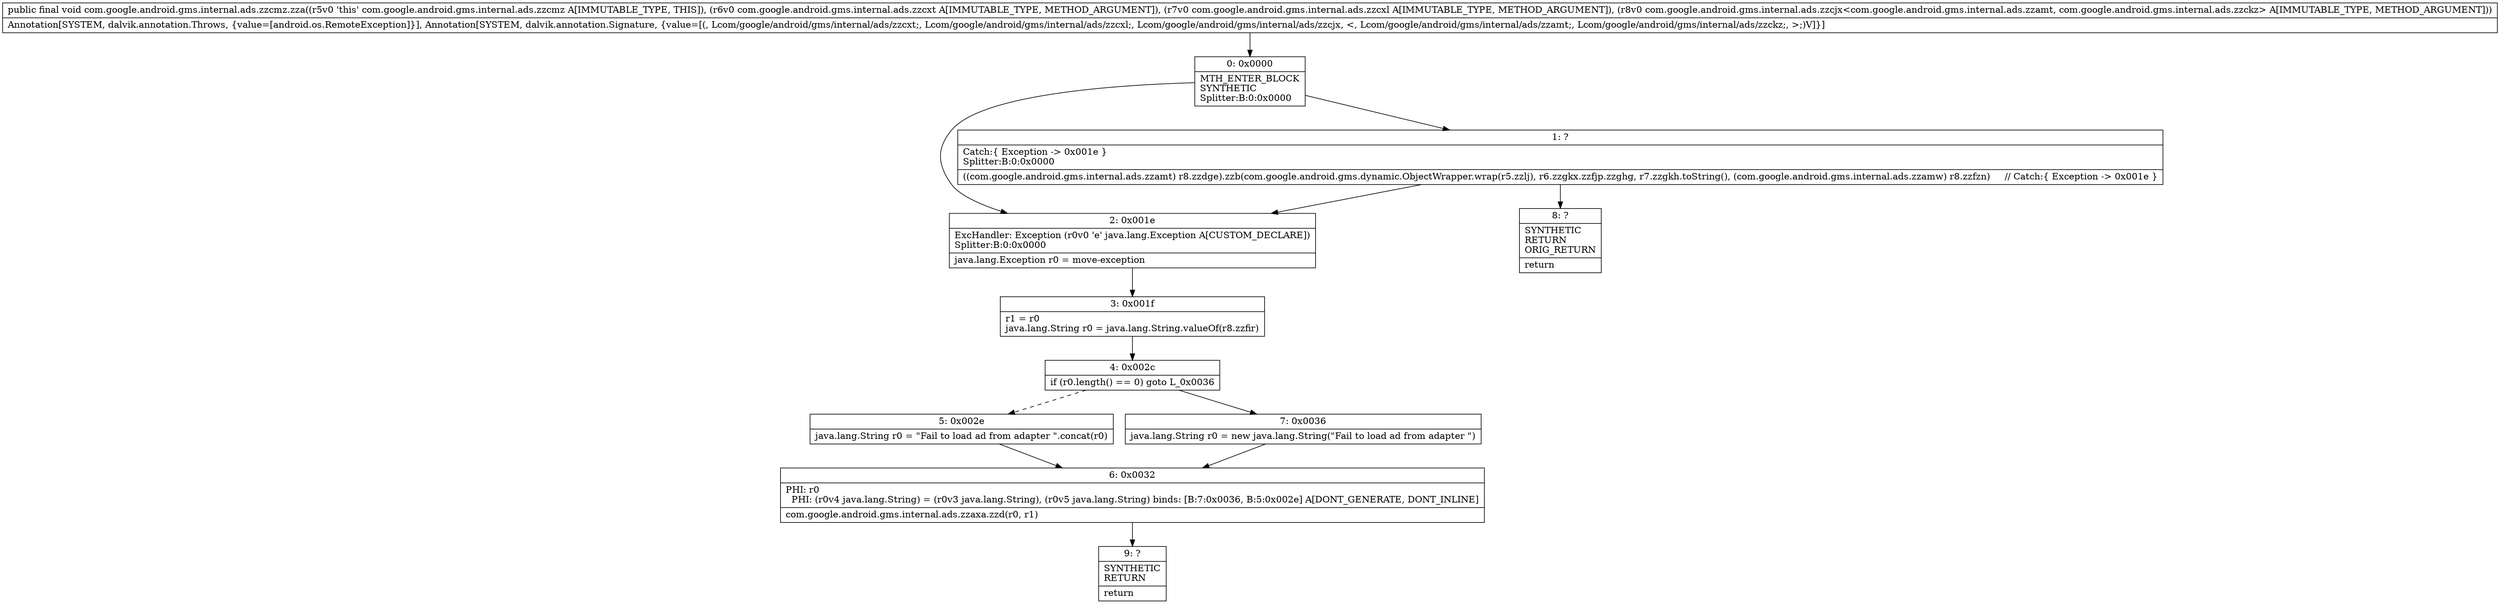 digraph "CFG forcom.google.android.gms.internal.ads.zzcmz.zza(Lcom\/google\/android\/gms\/internal\/ads\/zzcxt;Lcom\/google\/android\/gms\/internal\/ads\/zzcxl;Lcom\/google\/android\/gms\/internal\/ads\/zzcjx;)V" {
Node_0 [shape=record,label="{0\:\ 0x0000|MTH_ENTER_BLOCK\lSYNTHETIC\lSplitter:B:0:0x0000\l}"];
Node_1 [shape=record,label="{1\:\ ?|Catch:\{ Exception \-\> 0x001e \}\lSplitter:B:0:0x0000\l|((com.google.android.gms.internal.ads.zzamt) r8.zzdge).zzb(com.google.android.gms.dynamic.ObjectWrapper.wrap(r5.zzlj), r6.zzgkx.zzfjp.zzghg, r7.zzgkh.toString(), (com.google.android.gms.internal.ads.zzamw) r8.zzfzn)     \/\/ Catch:\{ Exception \-\> 0x001e \}\l}"];
Node_2 [shape=record,label="{2\:\ 0x001e|ExcHandler: Exception (r0v0 'e' java.lang.Exception A[CUSTOM_DECLARE])\lSplitter:B:0:0x0000\l|java.lang.Exception r0 = move\-exception\l}"];
Node_3 [shape=record,label="{3\:\ 0x001f|r1 = r0\ljava.lang.String r0 = java.lang.String.valueOf(r8.zzfir)\l}"];
Node_4 [shape=record,label="{4\:\ 0x002c|if (r0.length() == 0) goto L_0x0036\l}"];
Node_5 [shape=record,label="{5\:\ 0x002e|java.lang.String r0 = \"Fail to load ad from adapter \".concat(r0)\l}"];
Node_6 [shape=record,label="{6\:\ 0x0032|PHI: r0 \l  PHI: (r0v4 java.lang.String) = (r0v3 java.lang.String), (r0v5 java.lang.String) binds: [B:7:0x0036, B:5:0x002e] A[DONT_GENERATE, DONT_INLINE]\l|com.google.android.gms.internal.ads.zzaxa.zzd(r0, r1)\l}"];
Node_7 [shape=record,label="{7\:\ 0x0036|java.lang.String r0 = new java.lang.String(\"Fail to load ad from adapter \")\l}"];
Node_8 [shape=record,label="{8\:\ ?|SYNTHETIC\lRETURN\lORIG_RETURN\l|return\l}"];
Node_9 [shape=record,label="{9\:\ ?|SYNTHETIC\lRETURN\l|return\l}"];
MethodNode[shape=record,label="{public final void com.google.android.gms.internal.ads.zzcmz.zza((r5v0 'this' com.google.android.gms.internal.ads.zzcmz A[IMMUTABLE_TYPE, THIS]), (r6v0 com.google.android.gms.internal.ads.zzcxt A[IMMUTABLE_TYPE, METHOD_ARGUMENT]), (r7v0 com.google.android.gms.internal.ads.zzcxl A[IMMUTABLE_TYPE, METHOD_ARGUMENT]), (r8v0 com.google.android.gms.internal.ads.zzcjx\<com.google.android.gms.internal.ads.zzamt, com.google.android.gms.internal.ads.zzckz\> A[IMMUTABLE_TYPE, METHOD_ARGUMENT]))  | Annotation[SYSTEM, dalvik.annotation.Throws, \{value=[android.os.RemoteException]\}], Annotation[SYSTEM, dalvik.annotation.Signature, \{value=[(, Lcom\/google\/android\/gms\/internal\/ads\/zzcxt;, Lcom\/google\/android\/gms\/internal\/ads\/zzcxl;, Lcom\/google\/android\/gms\/internal\/ads\/zzcjx, \<, Lcom\/google\/android\/gms\/internal\/ads\/zzamt;, Lcom\/google\/android\/gms\/internal\/ads\/zzckz;, \>;)V]\}]\l}"];
MethodNode -> Node_0;
Node_0 -> Node_1;
Node_0 -> Node_2;
Node_1 -> Node_2;
Node_1 -> Node_8;
Node_2 -> Node_3;
Node_3 -> Node_4;
Node_4 -> Node_5[style=dashed];
Node_4 -> Node_7;
Node_5 -> Node_6;
Node_6 -> Node_9;
Node_7 -> Node_6;
}

